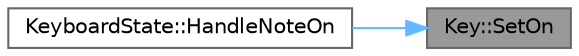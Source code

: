 digraph "Key::SetOn"
{
 // LATEX_PDF_SIZE
  bgcolor="transparent";
  edge [fontname=Helvetica,fontsize=10,labelfontname=Helvetica,labelfontsize=10];
  node [fontname=Helvetica,fontsize=10,shape=box,height=0.2,width=0.4];
  rankdir="RL";
  Node1 [id="Node000001",label="Key::SetOn",height=0.2,width=0.4,color="gray40", fillcolor="grey60", style="filled", fontcolor="black",tooltip=" "];
  Node1 -> Node2 [id="edge1_Node000001_Node000002",dir="back",color="steelblue1",style="solid",tooltip=" "];
  Node2 [id="Node000002",label="KeyboardState::HandleNoteOn",height=0.2,width=0.4,color="grey40", fillcolor="white", style="filled",URL="$db/d37/class_keyboard_state.html#a6327c48f59e01741fbb2db535ad49c35",tooltip=" "];
}
